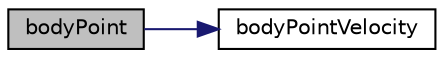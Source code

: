 digraph "bodyPoint"
{
  bgcolor="transparent";
  edge [fontname="Helvetica",fontsize="10",labelfontname="Helvetica",labelfontsize="10"];
  node [fontname="Helvetica",fontsize="10",shape=record];
  rankdir="LR";
  Node1 [label="bodyPoint",height=0.2,width=0.4,color="black", fillcolor="grey75", style="filled", fontcolor="black"];
  Node1 -> Node2 [color="midnightblue",fontsize="10",style="solid",fontname="Helvetica"];
  Node2 [label="bodyPointVelocity",height=0.2,width=0.4,color="black",URL="$a02212.html#adb3aeb2eb269b976674c31746b5e7731",tooltip="Transform the velocity of the given point on the restrained body. "];
}
